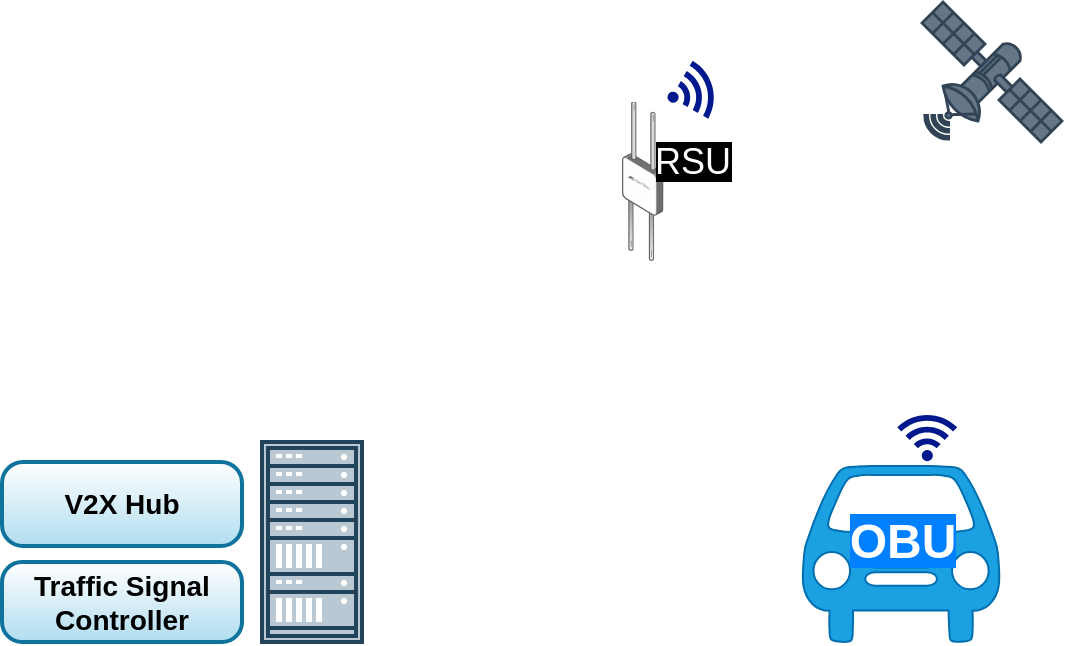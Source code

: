 <mxfile version="13.8.0" type="github">
  <diagram name="Page-1" id="b33cb84f-bf7a-9ccf-f142-242d16432e5d">
    <mxGraphModel dx="1102" dy="582" grid="1" gridSize="10" guides="1" tooltips="1" connect="1" arrows="1" fold="1" page="1" pageScale="1.5" pageWidth="1169" pageHeight="826" background="#ffffff" math="0" shadow="0">
      <root>
        <mxCell id="0" style=";html=1;" />
        <mxCell id="1" style=";html=1;" parent="0" />
        <mxCell id="-vPZNcomkNUSN_7R_Doy-1" value="" style="shape=image;imageAspect=0;aspect=fixed;verticalLabelPosition=bottom;verticalAlign=top;image=https://www.flaticon.com/svg/static/icons/svg/226/226633.svg;direction=east;" vertex="1" parent="1">
          <mxGeometry x="400" y="150" width="230" height="230" as="geometry" />
        </mxCell>
        <mxCell id="-vPZNcomkNUSN_7R_Doy-2" value="" style="shape=mxgraph.signs.transportation.car_1;html=1;pointerEvents=1;fillColor=#1ba1e2;strokeColor=#006EAF;verticalLabelPosition=bottom;verticalAlign=top;align=center;fontColor=#ffffff;" vertex="1" parent="1">
          <mxGeometry x="660" y="292" width="99" height="88" as="geometry" />
        </mxCell>
        <mxCell id="-vPZNcomkNUSN_7R_Doy-4" value="&lt;font style=&quot;font-size: 24px&quot; color=&quot;#ffffff&quot;&gt;&lt;b style=&quot;background-color: rgb(0 , 127 , 255)&quot;&gt;OBU&lt;/b&gt;&lt;/font&gt;" style="text;html=1;resizable=0;autosize=1;align=center;verticalAlign=middle;points=[];fillColor=none;strokeColor=none;rounded=0;" vertex="1" parent="1">
          <mxGeometry x="674.5" y="320" width="70" height="20" as="geometry" />
        </mxCell>
        <mxCell id="-vPZNcomkNUSN_7R_Doy-10" value="" style="points=[];aspect=fixed;html=1;align=center;shadow=0;dashed=0;image;image=img/lib/allied_telesis/wireless/Access_Point_Outdoor.svg;sketch=0;" vertex="1" parent="1">
          <mxGeometry x="570" y="110" width="20.72" height="80" as="geometry" />
        </mxCell>
        <mxCell id="-vPZNcomkNUSN_7R_Doy-7" value="&lt;font style=&quot;font-size: 18px ; background-color: rgb(0 , 0 , 0)&quot; color=&quot;#ffffff&quot;&gt;RSU&lt;/font&gt;" style="text;html=1;resizable=0;autosize=1;align=center;verticalAlign=middle;points=[];fillColor=none;strokeColor=none;rounded=0;" vertex="1" parent="1">
          <mxGeometry x="580" y="130" width="50" height="20" as="geometry" />
        </mxCell>
        <mxCell id="-vPZNcomkNUSN_7R_Doy-11" value="" style="fontColor=#ffffff;verticalAlign=top;verticalLabelPosition=bottom;labelPosition=center;align=center;html=1;outlineConnect=0;fillColor=#647687;strokeColor=#314354;gradientDirection=north;strokeWidth=2;shape=mxgraph.networks.satellite;" vertex="1" parent="1">
          <mxGeometry x="720" y="60" width="70" height="70" as="geometry" />
        </mxCell>
        <mxCell id="-vPZNcomkNUSN_7R_Doy-12" value="" style="verticalAlign=top;verticalLabelPosition=bottom;labelPosition=center;align=center;html=1;outlineConnect=0;fillColor=#bac8d3;strokeColor=#23445d;gradientDirection=north;strokeWidth=2;shape=mxgraph.networks.rack;" vertex="1" parent="1">
          <mxGeometry x="390" y="280" width="50" height="100" as="geometry" />
        </mxCell>
        <mxCell id="-vPZNcomkNUSN_7R_Doy-15" value="&lt;b&gt;&lt;font style=&quot;font-size: 14px&quot;&gt;V2X Hub&lt;/font&gt;&lt;/b&gt;" style="rounded=1;whiteSpace=wrap;html=1;shadow=0;glass=0;sketch=0;strokeColor=#10739e;fillColor=#b1ddf0;gradientColor=#ffffff;gradientDirection=north;arcSize=25;strokeWidth=2;" vertex="1" parent="1">
          <mxGeometry x="260" y="290" width="120" height="42" as="geometry" />
        </mxCell>
        <mxCell id="-vPZNcomkNUSN_7R_Doy-16" value="&lt;b&gt;&lt;font style=&quot;font-size: 14px&quot;&gt;Traffic Signal Controller&lt;/font&gt;&lt;/b&gt;" style="rounded=1;whiteSpace=wrap;html=1;shadow=0;glass=0;sketch=0;strokeColor=#10739e;fillColor=#b1ddf0;gradientColor=#ffffff;gradientDirection=north;arcSize=25;strokeWidth=2;" vertex="1" parent="1">
          <mxGeometry x="260" y="340" width="120" height="40" as="geometry" />
        </mxCell>
        <mxCell id="-vPZNcomkNUSN_7R_Doy-17" value="" style="aspect=fixed;pointerEvents=1;shadow=0;dashed=0;html=1;strokeColor=none;labelPosition=center;verticalLabelPosition=bottom;verticalAlign=top;align=center;fillColor=#00188D;shape=mxgraph.mscae.enterprise.wireless_connection;rounded=1;glass=0;sketch=0;rotation=-15;" vertex="1" parent="1">
          <mxGeometry x="592.4" y="90" width="25.2" height="30" as="geometry" />
        </mxCell>
        <mxCell id="-vPZNcomkNUSN_7R_Doy-18" value="" style="aspect=fixed;pointerEvents=1;shadow=0;dashed=0;html=1;strokeColor=none;labelPosition=center;verticalLabelPosition=bottom;verticalAlign=top;align=center;fillColor=#00188D;shape=mxgraph.mscae.enterprise.wireless_connection;rounded=1;glass=0;sketch=0;rotation=-90;" vertex="1" parent="1">
          <mxGeometry x="710" y="262" width="25.2" height="30" as="geometry" />
        </mxCell>
      </root>
    </mxGraphModel>
  </diagram>
</mxfile>

